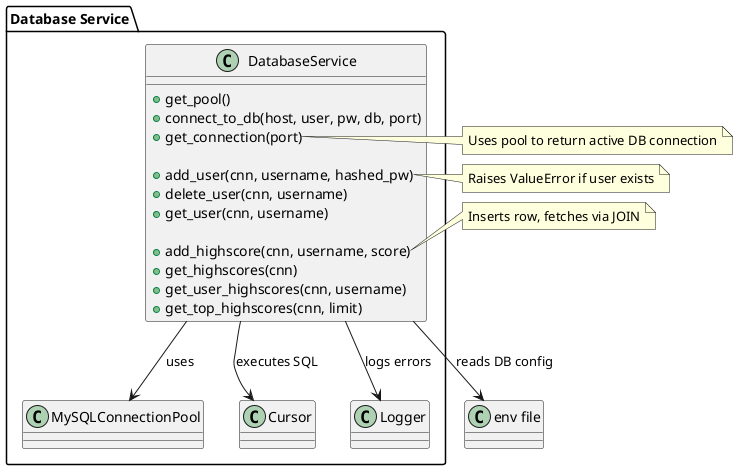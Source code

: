 @startuml
package "Database Service" {
  class DatabaseService {
    +get_pool()
    +connect_to_db(host, user, pw, db, port)
    +get_connection(port)

    +add_user(cnn, username, hashed_pw)
    +delete_user(cnn, username)
    +get_user(cnn, username)

    +add_highscore(cnn, username, score)
    +get_highscores(cnn)
    +get_user_highscores(cnn, username)
    +get_top_highscores(cnn, limit)
  }

  class MySQLConnectionPool
  class Cursor

  DatabaseService --> MySQLConnectionPool : uses
  DatabaseService --> Cursor : executes SQL
  DatabaseService --> ".env file" : reads DB config
  DatabaseService --> Logger : logs errors
}

note right of DatabaseService::get_connection
  Uses pool to return active DB connection
end note

note right of DatabaseService::add_user
  Raises ValueError if user exists
end note

note right of DatabaseService::add_highscore
  Inserts row, fetches via JOIN
end note
@enduml